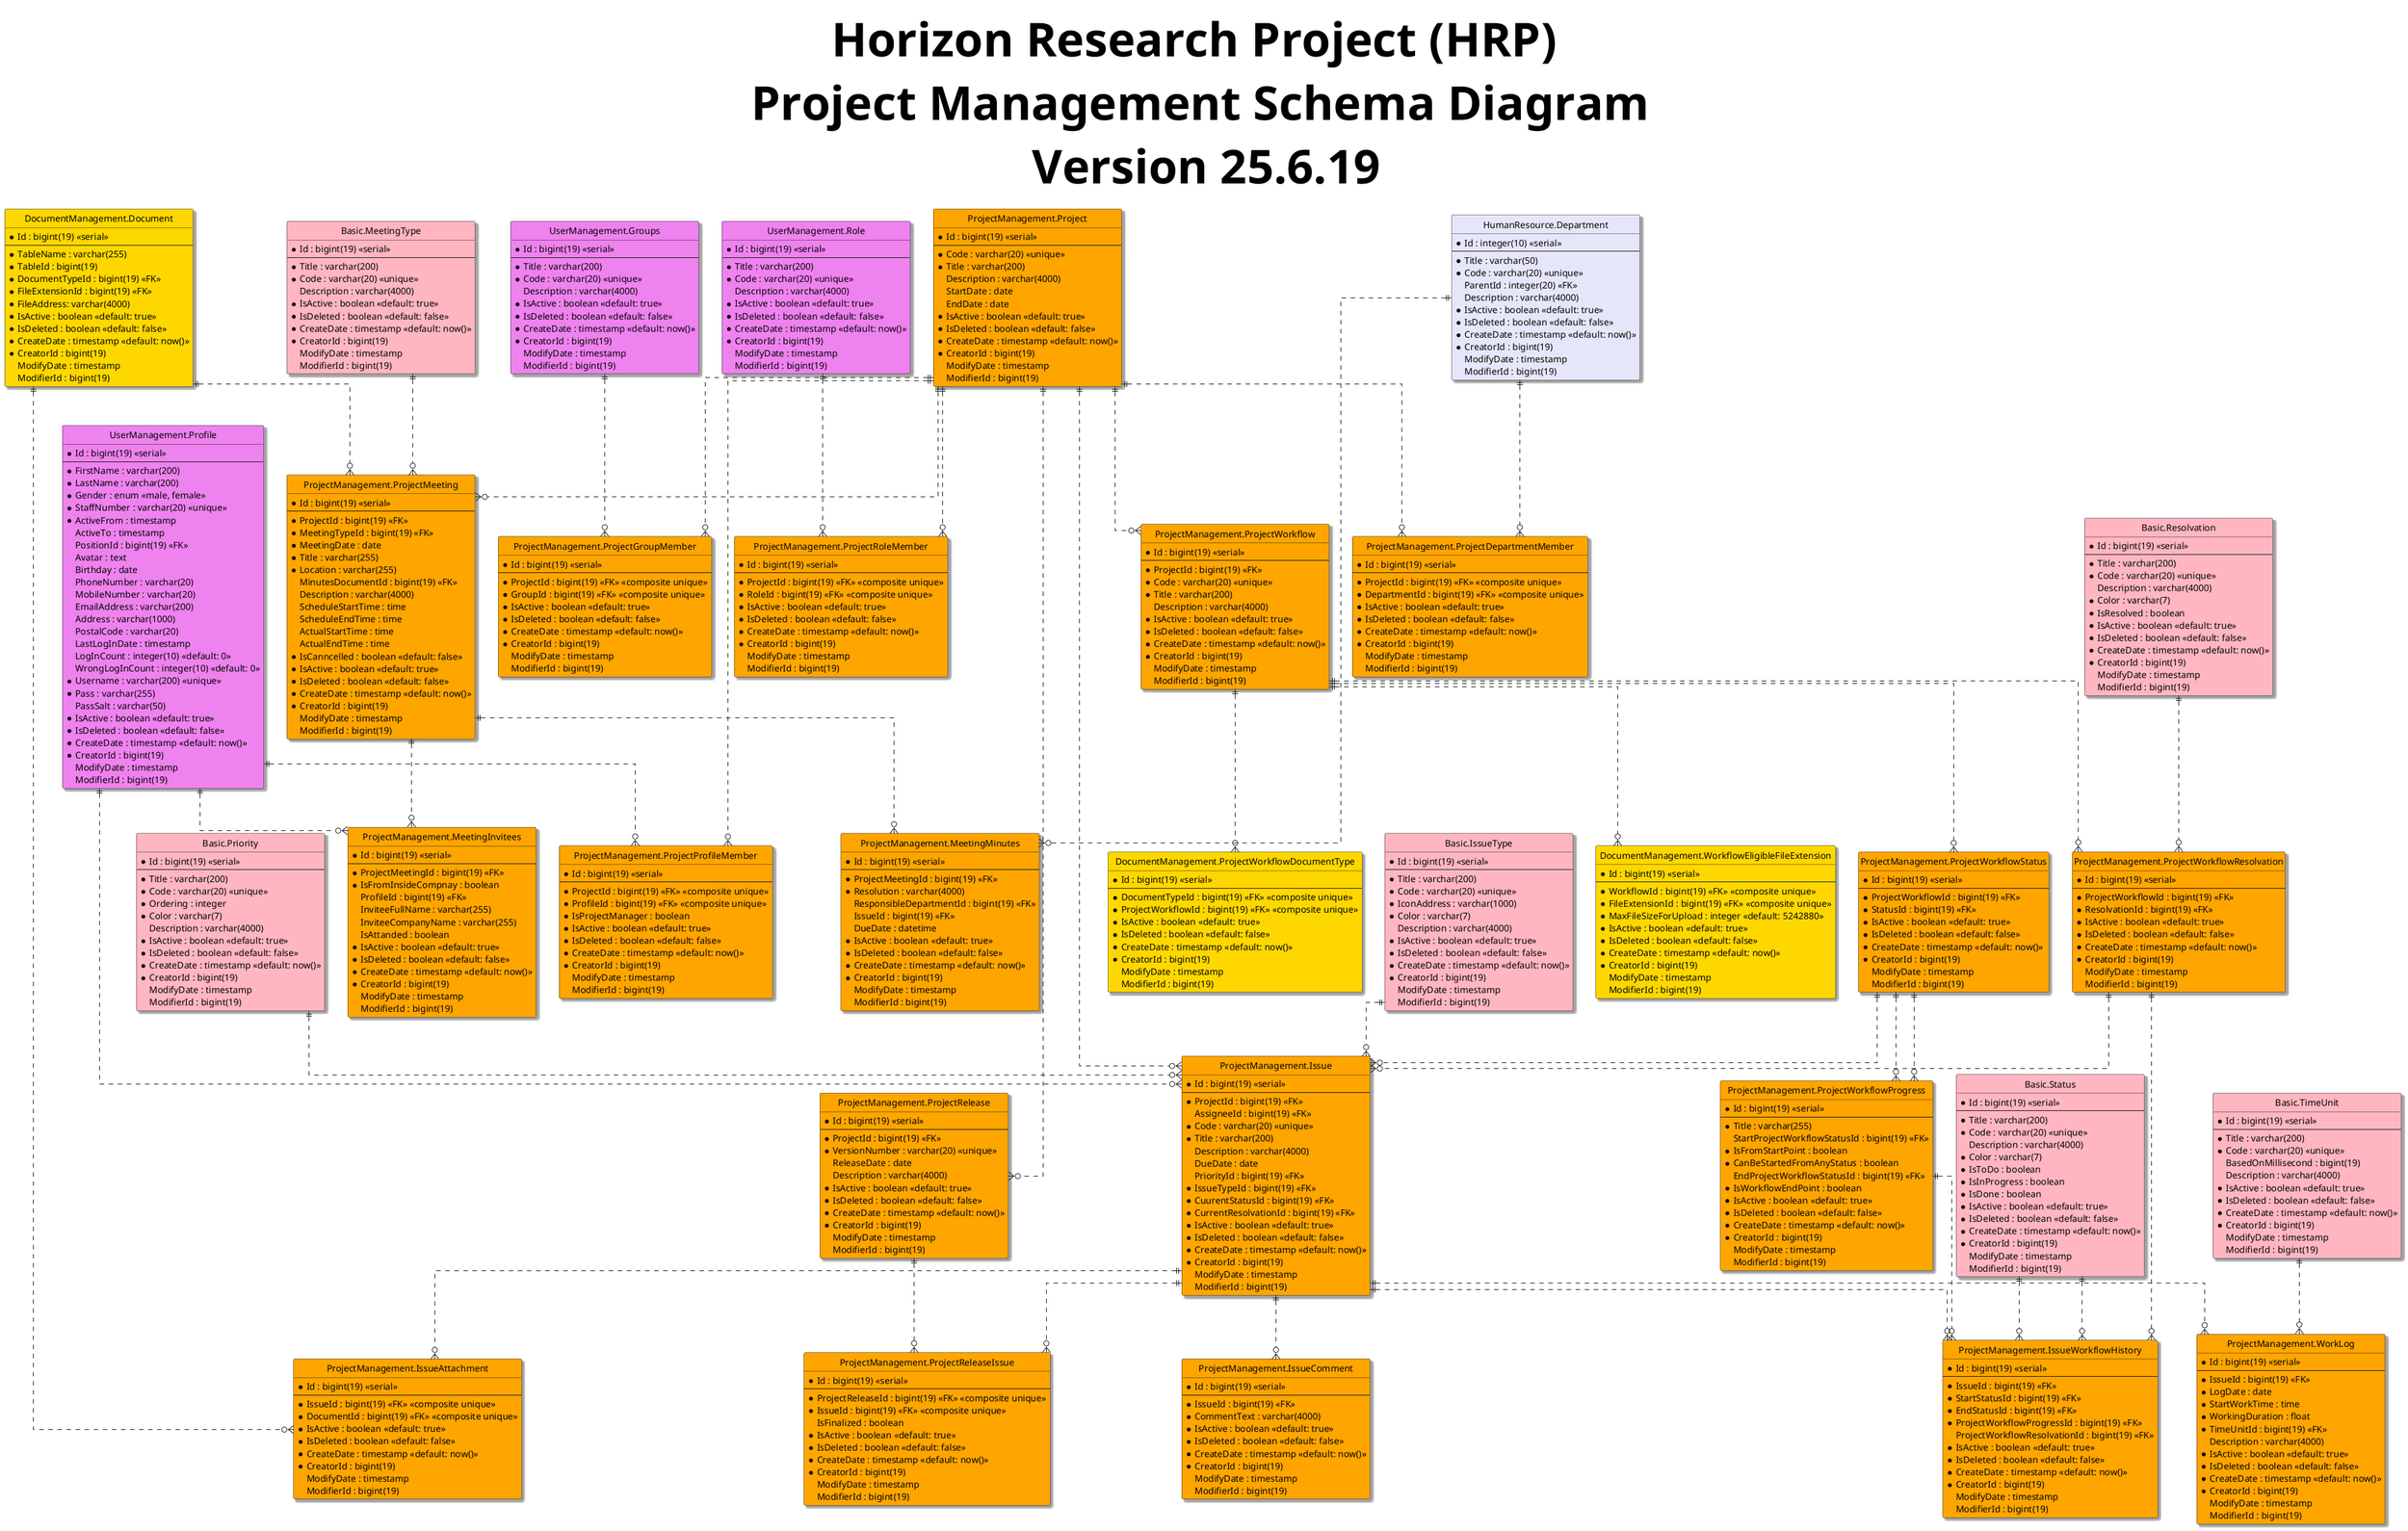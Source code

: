 @startuml
hide circle
skinparam classBackgroundColor #Business
skinparam linetype ortho
skinparam Shadowing True
skinparam TitleFontSize 72pt

title Horizon Research Project (HRP) \n Project Management Schema Diagram \n Version 25.6.19

entity "Basic.Priority" as priority #LightPink{
  *Id : bigint(19) <<serial>>
  --
  *Title : varchar(200)
  *Code : varchar(20) <<unique>>
  *Ordering : integer
  *Color : varchar(7)
  Description : varchar(4000)
  *IsActive : boolean <<default: true>>
  *IsDeleted : boolean <<default: false>>
  *CreateDate : timestamp <<default: now()>>
  *CreatorId : bigint(19)
  ModifyDate : timestamp
  ModifierId : bigint(19)
}

entity "Basic.IssueType" as issueType #LightPink{
  *Id : bigint(19) <<serial>>
  --
  *Title : varchar(200)
  *Code : varchar(20) <<unique>>
  *IconAddress : varchar(1000)
  *Color : varchar(7)
  Description : varchar(4000)
  *IsActive : boolean <<default: true>>
  *IsDeleted : boolean <<default: false>>
  *CreateDate : timestamp <<default: now()>>
  *CreatorId : bigint(19)
  ModifyDate : timestamp
  ModifierId : bigint(19)
}

entity "Basic.Status" as status #LightPink{
  *Id : bigint(19) <<serial>>
  --
  *Title : varchar(200)
  *Code : varchar(20) <<unique>>
  Description : varchar(4000)
  *Color : varchar(7)
  *IsToDo : boolean
  *IsInProgress : boolean
  *IsDone : boolean
  *IsActive : boolean <<default: true>>
  *IsDeleted : boolean <<default: false>>
  *CreateDate : timestamp <<default: now()>>
  *CreatorId : bigint(19)
  ModifyDate : timestamp
  ModifierId : bigint(19)
}

entity "Basic.Resolvation" as resolvation #LightPink{
  *Id : bigint(19) <<serial>>
  --
  *Title : varchar(200)
  *Code : varchar(20) <<unique>>
  Description : varchar(4000)
  *Color : varchar(7)
  *IsResolved : boolean
  *IsActive : boolean <<default: true>>
  *IsDeleted : boolean <<default: false>>
  *CreateDate : timestamp <<default: now()>>
  *CreatorId : bigint(19)
  ModifyDate : timestamp
  ModifierId : bigint(19)
}

entity "Basic.MeetingType" as meetingType #LightPink{
  *Id : bigint(19) <<serial>>
  --
  *Title : varchar(200)
  *Code : varchar(20) <<unique>>
  Description : varchar(4000)
  *IsActive : boolean <<default: true>>
  *IsDeleted : boolean <<default: false>>
  *CreateDate : timestamp <<default: now()>>
  *CreatorId : bigint(19)
  ModifyDate : timestamp
  ModifierId : bigint(19)
}

entity "Basic.TimeUnit" as timeUnit #LightPink{
  *Id : bigint(19) <<serial>>
  --
  *Title : varchar(200)
  *Code : varchar(20) <<unique>>
  BasedOnMillisecond : bigint(19)
  Description : varchar(4000)
  *IsActive : boolean <<default: true>>
  *IsDeleted : boolean <<default: false>>
  *CreateDate : timestamp <<default: now()>>
  *CreatorId : bigint(19)
  ModifyDate : timestamp
  ModifierId : bigint(19)
}

entity "DocumentManagement.Document" as document #Gold{
  *Id : bigint(19) <<serial>>
  --
  *TableName : varchar(255)
  *TableId : bigint(19)
  *DocumentTypeId : bigint(19) <<FK>>
  *FileExtensionId : bigint(19) <<FK>>
  *FileAddress: varchar(4000)
  *IsActive : boolean <<default: true>>
  *IsDeleted : boolean <<default: false>>
  *CreateDate : timestamp <<default: now()>>
  *CreatorId : bigint(19)
  ModifyDate : timestamp
  ModifierId : bigint(19)
}

entity "UserManagement.Role" as role #Violet{
  *Id : bigint(19) <<serial>>
  --
  *Title : varchar(200)
  *Code : varchar(20) <<unique>>
  Description : varchar(4000)
  *IsActive : boolean <<default: true>>
  *IsDeleted : boolean <<default: false>>
  *CreateDate : timestamp <<default: now()>>
  *CreatorId : bigint(19)
  ModifyDate : timestamp
  ModifierId : bigint(19)
}

entity "UserManagement.Groups" as groups #Violet{
  *Id : bigint(19) <<serial>>
  --
  *Title : varchar(200)
  *Code : varchar(20) <<unique>>
  Description : varchar(4000)
  *IsActive : boolean <<default: true>>
  *IsDeleted : boolean <<default: false>>
  *CreateDate : timestamp <<default: now()>>
  *CreatorId : bigint(19)
  ModifyDate : timestamp
  ModifierId : bigint(19)
}

entity "UserManagement.Profile" as profile #Violet{
  *Id : bigint(19) <<serial>>
  --
  *FirstName : varchar(200)
  *LastName : varchar(200)
  *Gender : enum <<male, female>>
  *StaffNumber : varchar(20) <<unique>>
  *ActiveFrom : timestamp
  ActiveTo : timestamp
  PositionId : bigint(19) <<FK>>
  Avatar : text
  Birthday : date
  PhoneNumber : varchar(20)
  MobileNumber : varchar(20)
  EmailAddress : varchar(200)
  Address : varchar(1000)
  PostalCode : varchar(20)
  LastLogInDate : timestamp
  LogInCount : integer(10) <<default: 0>>
  WrongLogInCount : integer(10) <<default: 0>>
  *Username : varchar(200) <<unique>>
  *Pass : varchar(255)
  PassSalt : varchar(50)
  *IsActive : boolean <<default: true>>
  *IsDeleted : boolean <<default: false>>
  *CreateDate : timestamp <<default: now()>>
  *CreatorId : bigint(19)
  ModifyDate : timestamp
  ModifierId : bigint(19)
}

entity "DocumentManagement.ProjectWorkflowDocumentType" as projectWorkflowDocumentType #Gold{
  *Id : bigint(19) <<serial>>
  --
  *DocumentTypeId : bigint(19) <<FK>> <<composite unique>>
  *ProjectWorkflowId : bigint(19) <<FK>> <<composite unique>>
  *IsActive : boolean <<default: true>>
  *IsDeleted : boolean <<default: false>>
  *CreateDate : timestamp <<default: now()>>
  *CreatorId : bigint(19)
  ModifyDate : timestamp
  ModifierId : bigint(19)
}

entity "HumanResource.Department" as department #Lavender{
  *Id : integer(10) <<serial>>
  --
  *Title : varchar(50)
  *Code : varchar(20) <<unique>>
  ParentId : integer(20) <<FK>>
  Description : varchar(4000)
  *IsActive : boolean <<default: true>>
  *IsDeleted : boolean <<default: false>>
  *CreateDate : timestamp <<default: now()>>
  *CreatorId : bigint(19)
  ModifyDate : timestamp
  ModifierId : bigint(19)
}

entity "ProjectManagement.Project" as project #Orange{
  *Id : bigint(19) <<serial>>
  --
  *Code : varchar(20) <<unique>>
  *Title : varchar(200)
  Description : varchar(4000)
  StartDate : date
  EndDate : date
  *IsActive : boolean <<default: true>>
  *IsDeleted : boolean <<default: false>>
  *CreateDate : timestamp <<default: now()>>
  *CreatorId : bigint(19)
  ModifyDate : timestamp
  ModifierId : bigint(19)
}

entity "ProjectManagement.ProjectProfileMember" as projectProfileMember #Orange{
  *Id : bigint(19) <<serial>>
  --
  *ProjectId : bigint(19) <<FK>> <<composite unique>>
  *ProfileId : bigint(19) <<FK>> <<composite unique>>
  *IsProjectManager : boolean
  *IsActive : boolean <<default: true>>
  *IsDeleted : boolean <<default: false>>
  *CreateDate : timestamp <<default: now()>>
  *CreatorId : bigint(19)
  ModifyDate : timestamp
  ModifierId : bigint(19)
}

entity "ProjectManagement.ProjectGroupMember" as projectGroupMember #Orange{
  *Id : bigint(19) <<serial>>
  --
  *ProjectId : bigint(19) <<FK>> <<composite unique>>
  *GroupId : bigint(19) <<FK>> <<composite unique>>
  *IsActive : boolean <<default: true>>
  *IsDeleted : boolean <<default: false>>
  *CreateDate : timestamp <<default: now()>>
  *CreatorId : bigint(19)
  ModifyDate : timestamp
  ModifierId : bigint(19)
}

entity "ProjectManagement.ProjectRoleMember" as projectRoleMember #Orange{
  *Id : bigint(19) <<serial>>
  --
  *ProjectId : bigint(19) <<FK>> <<composite unique>>
  *RoleId : bigint(19) <<FK>> <<composite unique>>
  *IsActive : boolean <<default: true>>
  *IsDeleted : boolean <<default: false>>
  *CreateDate : timestamp <<default: now()>>
  *CreatorId : bigint(19)
  ModifyDate : timestamp
  ModifierId : bigint(19)
}

entity "ProjectManagement.ProjectDepartmentMember" as projectDepartmentMember #Orange{
  *Id : bigint(19) <<serial>>
  --
  *ProjectId : bigint(19) <<FK>> <<composite unique>>
  *DepartmentId : bigint(19) <<FK>> <<composite unique>>
  *IsActive : boolean <<default: true>>
  *IsDeleted : boolean <<default: false>>
  *CreateDate : timestamp <<default: now()>>
  *CreatorId : bigint(19)
  ModifyDate : timestamp
  ModifierId : bigint(19)
}

entity "ProjectManagement.ProjectWorkflow" as projectWorkflow #Orange{
  *Id : bigint(19) <<serial>>
  --
  *ProjectId : bigint(19) <<FK>>
  *Code : varchar(20) <<unique>>
  *Title : varchar(200)
  Description : varchar(4000)
  *IsActive : boolean <<default: true>>
  *IsDeleted : boolean <<default: false>>
  *CreateDate : timestamp <<default: now()>>
  *CreatorId : bigint(19)
  ModifyDate : timestamp
  ModifierId : bigint(19)
}

entity "ProjectManagement.ProjectWorkflowStatus" as projectWorkflowStatus #Orange{
  *Id : bigint(19) <<serial>>
  --
  *ProjectWorkflowId : bigint(19) <<FK>>
  *StatusId : bigint(19) <<FK>>
  *IsActive : boolean <<default: true>>
  *IsDeleted : boolean <<default: false>>
  *CreateDate : timestamp <<default: now()>>
  *CreatorId : bigint(19)
  ModifyDate : timestamp
  ModifierId : bigint(19)
}

entity "ProjectManagement.ProjectWorkflowResolvation" as projectWorkflowResolvation #Orange{
  *Id : bigint(19) <<serial>>
  --
  *ProjectWorkflowId : bigint(19) <<FK>>
  *ResolvationId : bigint(19) <<FK>>
  *IsActive : boolean <<default: true>>
  *IsDeleted : boolean <<default: false>>
  *CreateDate : timestamp <<default: now()>>
  *CreatorId : bigint(19)
  ModifyDate : timestamp
  ModifierId : bigint(19)
}

entity "ProjectManagement.ProjectWorkflowProgress" as projectWorkflowProgress #Orange{
  *Id : bigint(19) <<serial>>
  --
  *Title : varchar(255)
  StartProjectWorkflowStatusId : bigint(19) <<FK>>
  *IsFromStartPoint : boolean
  *CanBeStartedFromAnyStatus : boolean
  EndProjectWorkflowStatusId : bigint(19) <<FK>>
  *IsWorkflowEndPoint : boolean
  *IsActive : boolean <<default: true>>
  *IsDeleted : boolean <<default: false>>
  *CreateDate : timestamp <<default: now()>>
  *CreatorId : bigint(19)
  ModifyDate : timestamp
  ModifierId : bigint(19)
}

entity "ProjectManagement.Issue" as issue #Orange{
  *Id : bigint(19) <<serial>>
  --
  *ProjectId : bigint(19) <<FK>>
  AssigneeId : bigint(19) <<FK>>
  *Code : varchar(20) <<unique>>
  *Title : varchar(200)
  Description : varchar(4000)
  DueDate : date
  PriorityId : bigint(19) <<FK>>
  *IssueTypeId : bigint(19) <<FK>>
  *CuurentStatusId : bigint(19) <<FK>>
  *CurrentResolvationId : bigint(19) <<FK>>
  *IsActive : boolean <<default: true>>
  *IsDeleted : boolean <<default: false>>
  *CreateDate : timestamp <<default: now()>>
  *CreatorId : bigint(19)
  ModifyDate : timestamp
  ModifierId : bigint(19)
}

entity "ProjectManagement.IssueComment" as issueComment #Orange{
  *Id : bigint(19) <<serial>>
  --
  *IssueId : bigint(19) <<FK>>
  *CommentText : varchar(4000)
  *IsActive : boolean <<default: true>>
  *IsDeleted : boolean <<default: false>>
  *CreateDate : timestamp <<default: now()>>
  *CreatorId : bigint(19)
  ModifyDate : timestamp
  ModifierId : bigint(19)
}

entity "ProjectManagement.IssueAttachment" as issueAttachment #Orange{
  *Id : bigint(19) <<serial>>
  --
  *IssueId : bigint(19) <<FK>> <<composite unique>>
  *DocumentId : bigint(19) <<FK>> <<composite unique>>
  *IsActive : boolean <<default: true>>
  *IsDeleted : boolean <<default: false>>
  *CreateDate : timestamp <<default: now()>>
  *CreatorId : bigint(19)
  ModifyDate : timestamp
  ModifierId : bigint(19)
}

entity "ProjectManagement.ProjectRelease" as release #Orange{
  *Id : bigint(19) <<serial>>
  --
  *ProjectId : bigint(19) <<FK>>
  *VersionNumber : varchar(20) <<unique>>
  ReleaseDate : date
  Description : varchar(4000)
  *IsActive : boolean <<default: true>>
  *IsDeleted : boolean <<default: false>>
  *CreateDate : timestamp <<default: now()>>
  *CreatorId : bigint(19)
  ModifyDate : timestamp
  ModifierId : bigint(19)
}

entity "ProjectManagement.ProjectReleaseIssue" as releaseIssue #Orange{
  *Id : bigint(19) <<serial>>
  --
  *ProjectReleaseId : bigint(19) <<FK>> <<composite unique>>
  *IssueId : bigint(19) <<FK>> <<composite unique>>
  IsFinalized : boolean
  *IsActive : boolean <<default: true>>
  *IsDeleted : boolean <<default: false>>
  *CreateDate : timestamp <<default: now()>>
  *CreatorId : bigint(19)
  ModifyDate : timestamp
  ModifierId : bigint(19)
}

entity "ProjectManagement.WorkLog" as workLog #Orange{
  *Id : bigint(19) <<serial>>
  --
  *IssueId : bigint(19) <<FK>>
  *LogDate : date
  *StartWorkTime : time
  *WorkingDuration : float 
  *TimeUnitId : bigint(19) <<FK>>
  Description : varchar(4000)
  *IsActive : boolean <<default: true>>
  *IsDeleted : boolean <<default: false>>
  *CreateDate : timestamp <<default: now()>>
  *CreatorId : bigint(19)
  ModifyDate : timestamp
  ModifierId : bigint(19)
}

entity "DocumentManagement.WorkflowEligibleFileExtension" as workflowEligibleFileExtension #Gold{
  *Id : bigint(19) <<serial>>
  --
  *WorkflowId : bigint(19) <<FK>> <<composite unique>>
  *FileExtensionId : bigint(19) <<FK>> <<composite unique>>
  *MaxFileSizeForUpload : integer <<default: 5242880>>
  *IsActive : boolean <<default: true>>
  *IsDeleted : boolean <<default: false>>
  *CreateDate : timestamp <<default: now()>>
  *CreatorId : bigint(19)
  ModifyDate : timestamp
  ModifierId : bigint(19)
}

entity "ProjectManagement.IssueWorkflowHistory" as issueWorkflowHistory #Orange{
  *Id : bigint(19) <<serial>>
  --
  *IssueId : bigint(19) <<FK>>
  *StartStatusId : bigint(19) <<FK>>
  *EndStatusId : bigint(19) <<FK>>
  *ProjectWorkflowProgressId : bigint(19) <<FK>>
  ProjectWorkflowResolvationId : bigint(19) <<FK>>
  *IsActive : boolean <<default: true>>
  *IsDeleted : boolean <<default: false>>
  *CreateDate : timestamp <<default: now()>>
  *CreatorId : bigint(19)
  ModifyDate : timestamp
  ModifierId : bigint(19)
}

entity "ProjectManagement.ProjectMeeting" as projectMeeting #Orange{
  *Id : bigint(19) <<serial>>
  --
  *ProjectId : bigint(19) <<FK>>
  *MeetingTypeId : bigint(19) <<FK>>
  *MeetingDate : date
  *Title : varchar(255)
  *Location : varchar(255)
  MinutesDocumentId : bigint(19) <<FK>>
  Description : varchar(4000)
  ScheduleStartTime : time
  ScheduleEndTime : time
  ActualStartTime : time
  ActualEndTime : time
  *IsCanncelled : boolean <<default: false>>
  *IsActive : boolean <<default: true>>
  *IsDeleted : boolean <<default: false>>
  *CreateDate : timestamp <<default: now()>>
  *CreatorId : bigint(19)
  ModifyDate : timestamp
  ModifierId : bigint(19)
}

entity "ProjectManagement.MeetingInvitees" as meetingInvitees #Orange{
  *Id : bigint(19) <<serial>>
  --
  *ProjectMeetingId : bigint(19) <<FK>>
  *IsFromInsideCompnay : boolean
  ProfileId : bigint(19) <<FK>>
  InviteeFullName : varchar(255)
	InviteeCompanyName : varchar(255)
  IsAttanded : boolean
  *IsActive : boolean <<default: true>>
  *IsDeleted : boolean <<default: false>>
  *CreateDate : timestamp <<default: now()>>
  *CreatorId : bigint(19)
  ModifyDate : timestamp
  ModifierId : bigint(19)
}

entity "ProjectManagement.MeetingMinutes" as meetingMinutes #Orange{
  *Id : bigint(19) <<serial>>
  --
  *ProjectMeetingId : bigint(19) <<FK>>
  *Resolution : varchar(4000)
  ResponsibleDepartmentId : bigint(19) <<FK>>
  IssueId : bigint(19) <<FK>>
  DueDate : datetime
  *IsActive : boolean <<default: true>>
  *IsDeleted : boolean <<default: false>>
  *CreateDate : timestamp <<default: now()>>
  *CreatorId : bigint(19)
  ModifyDate : timestamp
  ModifierId : bigint(19)
}

project ||..o{ issue
issueType ||..o{ issue
priority ||..o{ issue
profile ||..o{ issue
projectWorkflowStatus ||..o{ issue
projectWorkflowResolvation ||..o{ issue
project ||..o{ projectWorkflow
projectWorkflow ||..o{ projectWorkflowStatus
projectWorkflowStatus ||..o{ projectWorkflowProgress
projectWorkflowStatus ||..o{ projectWorkflowProgress
issue ||..o{ issueComment
project ||..o{ projectMeeting
profile ||..o{ meetingInvitees
projectMeeting ||..o{ meetingInvitees
department ||..o{ meetingMinutes
projectMeeting ||..o{ meetingMinutes
issue ||..o{ issueAttachment
document ||..o{ issueAttachment
document ||..o{ projectMeeting
meetingType ||..o{ projectMeeting
projectWorkflow ||..o{ workflowEligibleFileExtension
issue ||..o{ workLog
timeUnit ||..o{ workLog
issue ||..o{  issueWorkflowHistory
status ||..o{ issueWorkflowHistory
status ||..o{ issueWorkflowHistory
projectWorkflowProgress ||..o{ issueWorkflowHistory
projectWorkflowResolvation ||..o{ issueWorkflowHistory
project ||..o{ release
release ||..o{ releaseIssue
issue ||..o{ releaseIssue
project ||..o{ projectProfileMember
profile ||..o{ projectProfileMember
project ||..o{ projectGroupMember
groups ||..o{ projectGroupMember
project ||..o{ projectRoleMember
role ||..o{ projectRoleMember
project ||..o{ projectDepartmentMember
department ||..o{ projectDepartmentMember
projectWorkflow ||..o{ projectWorkflowDocumentType
projectWorkflow ||..o{ projectWorkflowResolvation
resolvation ||..o{ projectWorkflowResolvation
@enduml